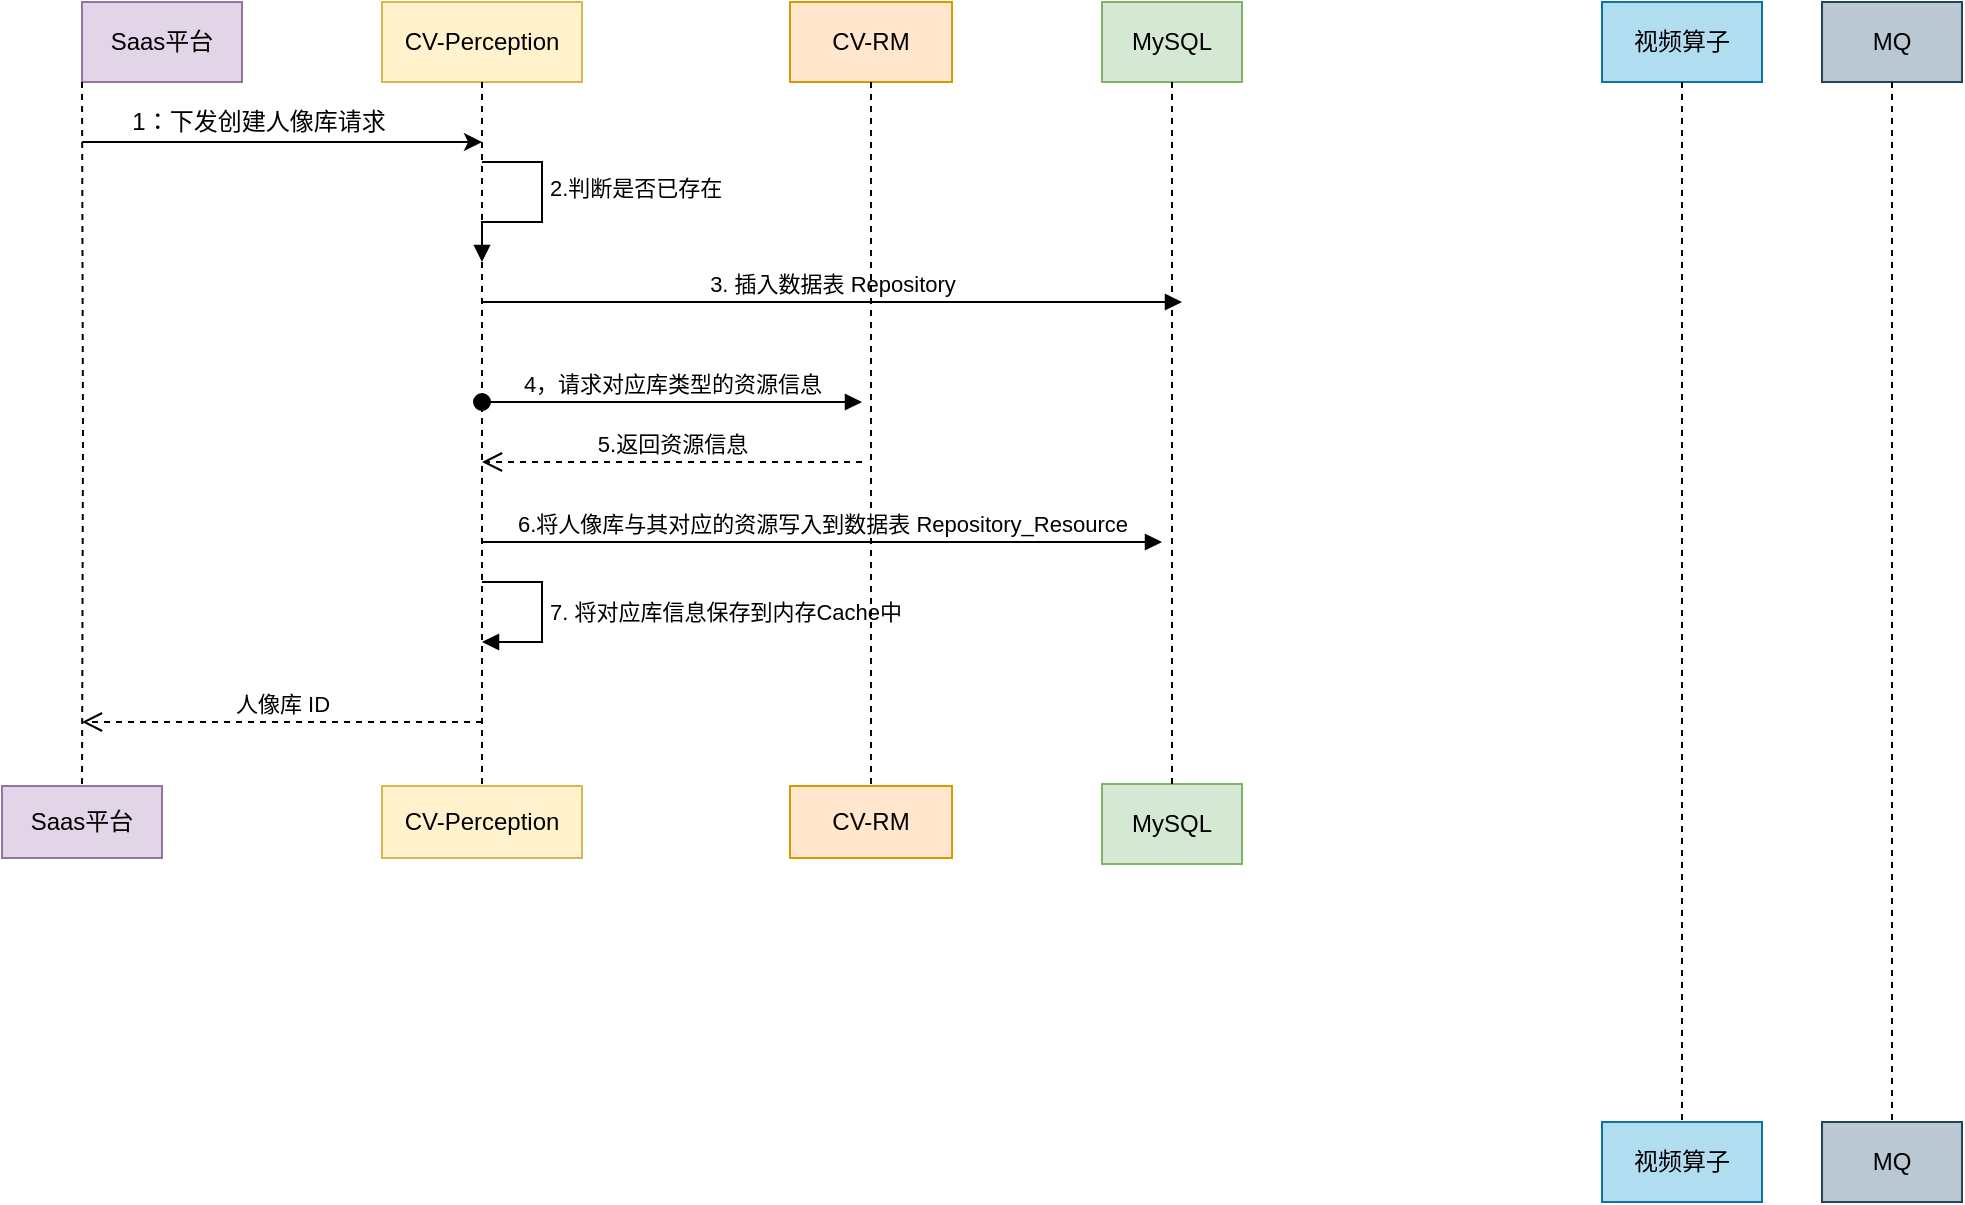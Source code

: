 <mxfile version="24.7.6">
  <diagram name="第 1 页" id="7Om6o-WO4HEuYXvUx-Oh">
    <mxGraphModel dx="795" dy="795" grid="1" gridSize="10" guides="1" tooltips="1" connect="1" arrows="1" fold="1" page="1" pageScale="1" pageWidth="827" pageHeight="1169" math="0" shadow="0">
      <root>
        <mxCell id="0" />
        <mxCell id="1" parent="0" />
        <mxCell id="aWvWVetxjmr20OH63ybd-25" value="" style="group" vertex="1" connectable="0" parent="1">
          <mxGeometry x="60" y="70" width="210" height="550" as="geometry" />
        </mxCell>
        <mxCell id="aWvWVetxjmr20OH63ybd-26" value="Saas平台" style="rounded=0;whiteSpace=wrap;html=1;fillColor=#e1d5e7;strokeColor=#9673a6;" vertex="1" parent="aWvWVetxjmr20OH63ybd-25">
          <mxGeometry width="80" height="40" as="geometry" />
        </mxCell>
        <mxCell id="aWvWVetxjmr20OH63ybd-27" value="" style="endArrow=classic;html=1;rounded=0;" edge="1" parent="aWvWVetxjmr20OH63ybd-25">
          <mxGeometry width="50" height="50" relative="1" as="geometry">
            <mxPoint y="70" as="sourcePoint" />
            <mxPoint x="200" y="70" as="targetPoint" />
            <Array as="points" />
          </mxGeometry>
        </mxCell>
        <mxCell id="aWvWVetxjmr20OH63ybd-28" value="&lt;font style=&quot;font-size: 12px;&quot;&gt;1：下发创建人像库请求&lt;/font&gt;" style="edgeLabel;html=1;align=center;verticalAlign=middle;resizable=0;points=[];" vertex="1" connectable="0" parent="aWvWVetxjmr20OH63ybd-27">
          <mxGeometry x="-0.12" y="-4" relative="1" as="geometry">
            <mxPoint y="-14" as="offset" />
          </mxGeometry>
        </mxCell>
        <mxCell id="aWvWVetxjmr20OH63ybd-71" value="人像库 ID" style="html=1;verticalAlign=bottom;endArrow=open;dashed=1;endSize=8;curved=0;rounded=0;" edge="1" parent="aWvWVetxjmr20OH63ybd-25">
          <mxGeometry relative="1" as="geometry">
            <mxPoint x="200" y="360" as="sourcePoint" />
            <mxPoint y="360" as="targetPoint" />
          </mxGeometry>
        </mxCell>
        <mxCell id="aWvWVetxjmr20OH63ybd-29" value="" style="group" vertex="1" connectable="0" parent="1">
          <mxGeometry x="414" y="70" width="81" height="550" as="geometry" />
        </mxCell>
        <mxCell id="aWvWVetxjmr20OH63ybd-30" value="CV-RM" style="rounded=0;whiteSpace=wrap;html=1;fillColor=#ffe6cc;strokeColor=#d79b00;" vertex="1" parent="aWvWVetxjmr20OH63ybd-29">
          <mxGeometry width="81" height="40" as="geometry" />
        </mxCell>
        <mxCell id="aWvWVetxjmr20OH63ybd-33" value="" style="group" vertex="1" connectable="0" parent="1">
          <mxGeometry x="570" y="70" width="70" height="550" as="geometry" />
        </mxCell>
        <mxCell id="aWvWVetxjmr20OH63ybd-34" value="MySQL" style="rounded=0;whiteSpace=wrap;html=1;fillColor=#d5e8d4;strokeColor=#82b366;" vertex="1" parent="aWvWVetxjmr20OH63ybd-33">
          <mxGeometry width="70" height="40" as="geometry" />
        </mxCell>
        <mxCell id="aWvWVetxjmr20OH63ybd-35" value="" style="group" vertex="1" connectable="0" parent="1">
          <mxGeometry x="930" y="70" width="70" height="550" as="geometry" />
        </mxCell>
        <mxCell id="aWvWVetxjmr20OH63ybd-36" value="MQ" style="rounded=0;whiteSpace=wrap;html=1;fillColor=#bac8d3;strokeColor=#23445d;" vertex="1" parent="aWvWVetxjmr20OH63ybd-35">
          <mxGeometry width="70" height="40" as="geometry" />
        </mxCell>
        <mxCell id="aWvWVetxjmr20OH63ybd-37" value="" style="group" vertex="1" connectable="0" parent="1">
          <mxGeometry x="820" y="70" width="80" height="550" as="geometry" />
        </mxCell>
        <mxCell id="aWvWVetxjmr20OH63ybd-38" value="视频算子" style="rounded=0;whiteSpace=wrap;html=1;fillColor=#b1ddf0;strokeColor=#10739e;" vertex="1" parent="aWvWVetxjmr20OH63ybd-37">
          <mxGeometry width="80" height="40" as="geometry" />
        </mxCell>
        <mxCell id="aWvWVetxjmr20OH63ybd-39" value="" style="group" vertex="1" connectable="0" parent="1">
          <mxGeometry x="210" y="70" width="100" height="550" as="geometry" />
        </mxCell>
        <mxCell id="aWvWVetxjmr20OH63ybd-40" value="CV-Perception" style="rounded=0;whiteSpace=wrap;html=1;fillColor=#fff2cc;strokeColor=#d6b656;" vertex="1" parent="aWvWVetxjmr20OH63ybd-39">
          <mxGeometry width="100" height="40" as="geometry" />
        </mxCell>
        <mxCell id="aWvWVetxjmr20OH63ybd-41" value="2.判断是否已存在" style="html=1;align=left;spacingLeft=2;endArrow=block;rounded=0;edgeStyle=orthogonalEdgeStyle;curved=0;rounded=0;" edge="1" parent="aWvWVetxjmr20OH63ybd-39">
          <mxGeometry x="-0.231" relative="1" as="geometry">
            <mxPoint x="50" y="80" as="sourcePoint" />
            <Array as="points">
              <mxPoint x="80" y="80" />
              <mxPoint x="80" y="110" />
              <mxPoint x="50" y="110" />
            </Array>
            <mxPoint x="50" y="130" as="targetPoint" />
            <mxPoint as="offset" />
          </mxGeometry>
        </mxCell>
        <mxCell id="aWvWVetxjmr20OH63ybd-66" value="3. 插入数据表 Repository" style="html=1;verticalAlign=bottom;endArrow=block;curved=0;rounded=0;" edge="1" parent="aWvWVetxjmr20OH63ybd-39">
          <mxGeometry width="80" relative="1" as="geometry">
            <mxPoint x="50" y="150" as="sourcePoint" />
            <mxPoint x="400" y="150" as="targetPoint" />
          </mxGeometry>
        </mxCell>
        <mxCell id="aWvWVetxjmr20OH63ybd-67" value="7. 将对应库信息保存到内存Cache中" style="html=1;align=left;spacingLeft=2;endArrow=block;rounded=0;edgeStyle=orthogonalEdgeStyle;curved=0;rounded=0;" edge="1" parent="aWvWVetxjmr20OH63ybd-39">
          <mxGeometry relative="1" as="geometry">
            <mxPoint x="50" y="290" as="sourcePoint" />
            <Array as="points">
              <mxPoint x="80" y="320" />
            </Array>
            <mxPoint x="50" y="320" as="targetPoint" />
          </mxGeometry>
        </mxCell>
        <mxCell id="aWvWVetxjmr20OH63ybd-50" value="CV-Perception" style="rounded=0;whiteSpace=wrap;html=1;fillColor=#fff2cc;strokeColor=#d6b656;" vertex="1" parent="1">
          <mxGeometry x="210" y="462" width="100" height="36" as="geometry" />
        </mxCell>
        <mxCell id="aWvWVetxjmr20OH63ybd-51" style="edgeStyle=orthogonalEdgeStyle;rounded=0;orthogonalLoop=1;jettySize=auto;html=1;exitX=0.5;exitY=1;exitDx=0;exitDy=0;entryX=0.5;entryY=0;entryDx=0;entryDy=0;endArrow=none;endFill=0;dashed=1;" edge="1" parent="1" source="aWvWVetxjmr20OH63ybd-40" target="aWvWVetxjmr20OH63ybd-50">
          <mxGeometry relative="1" as="geometry" />
        </mxCell>
        <mxCell id="aWvWVetxjmr20OH63ybd-52" value="Saas平台" style="rounded=0;whiteSpace=wrap;html=1;fillColor=#e1d5e7;strokeColor=#9673a6;" vertex="1" parent="1">
          <mxGeometry x="20" y="462" width="80" height="36" as="geometry" />
        </mxCell>
        <mxCell id="aWvWVetxjmr20OH63ybd-53" style="edgeStyle=orthogonalEdgeStyle;rounded=0;orthogonalLoop=1;jettySize=auto;html=1;entryX=0.5;entryY=0;entryDx=0;entryDy=0;endArrow=none;endFill=0;dashed=1;" edge="1" parent="1" target="aWvWVetxjmr20OH63ybd-52">
          <mxGeometry relative="1" as="geometry">
            <mxPoint x="60" y="110" as="sourcePoint" />
          </mxGeometry>
        </mxCell>
        <mxCell id="aWvWVetxjmr20OH63ybd-54" value="CV-RM" style="rounded=0;whiteSpace=wrap;html=1;fillColor=#ffe6cc;strokeColor=#d79b00;" vertex="1" parent="1">
          <mxGeometry x="414" y="462" width="81" height="36" as="geometry" />
        </mxCell>
        <mxCell id="aWvWVetxjmr20OH63ybd-55" style="edgeStyle=orthogonalEdgeStyle;rounded=0;orthogonalLoop=1;jettySize=auto;html=1;exitX=0.5;exitY=1;exitDx=0;exitDy=0;entryX=0.5;entryY=0;entryDx=0;entryDy=0;endArrow=none;endFill=0;dashed=1;" edge="1" parent="1" source="aWvWVetxjmr20OH63ybd-30" target="aWvWVetxjmr20OH63ybd-54">
          <mxGeometry relative="1" as="geometry" />
        </mxCell>
        <mxCell id="aWvWVetxjmr20OH63ybd-58" value="MySQL" style="rounded=0;whiteSpace=wrap;html=1;fillColor=#d5e8d4;strokeColor=#82b366;" vertex="1" parent="1">
          <mxGeometry x="570" y="461" width="70" height="40" as="geometry" />
        </mxCell>
        <mxCell id="aWvWVetxjmr20OH63ybd-59" style="edgeStyle=orthogonalEdgeStyle;rounded=0;orthogonalLoop=1;jettySize=auto;html=1;exitX=0.5;exitY=1;exitDx=0;exitDy=0;entryX=0.5;entryY=0;entryDx=0;entryDy=0;endArrow=none;endFill=0;dashed=1;" edge="1" parent="1" source="aWvWVetxjmr20OH63ybd-34" target="aWvWVetxjmr20OH63ybd-58">
          <mxGeometry relative="1" as="geometry" />
        </mxCell>
        <mxCell id="aWvWVetxjmr20OH63ybd-60" value="视频算子" style="rounded=0;whiteSpace=wrap;html=1;fillColor=#b1ddf0;strokeColor=#10739e;" vertex="1" parent="1">
          <mxGeometry x="820" y="630" width="80" height="40" as="geometry" />
        </mxCell>
        <mxCell id="aWvWVetxjmr20OH63ybd-61" style="edgeStyle=orthogonalEdgeStyle;rounded=0;orthogonalLoop=1;jettySize=auto;html=1;exitX=0.5;exitY=1;exitDx=0;exitDy=0;entryX=0.5;entryY=0;entryDx=0;entryDy=0;endArrow=none;endFill=0;dashed=1;" edge="1" parent="1" source="aWvWVetxjmr20OH63ybd-38" target="aWvWVetxjmr20OH63ybd-60">
          <mxGeometry relative="1" as="geometry" />
        </mxCell>
        <mxCell id="aWvWVetxjmr20OH63ybd-62" value="MQ" style="rounded=0;whiteSpace=wrap;html=1;fillColor=#bac8d3;strokeColor=#23445d;" vertex="1" parent="1">
          <mxGeometry x="930" y="630" width="70" height="40" as="geometry" />
        </mxCell>
        <mxCell id="aWvWVetxjmr20OH63ybd-63" style="edgeStyle=orthogonalEdgeStyle;rounded=0;orthogonalLoop=1;jettySize=auto;html=1;exitX=0.5;exitY=1;exitDx=0;exitDy=0;entryX=0.5;entryY=0;entryDx=0;entryDy=0;endArrow=none;endFill=0;dashed=1;" edge="1" parent="1" source="aWvWVetxjmr20OH63ybd-36" target="aWvWVetxjmr20OH63ybd-62">
          <mxGeometry relative="1" as="geometry" />
        </mxCell>
        <mxCell id="aWvWVetxjmr20OH63ybd-43" value="4，请求对应库类型的资源信息" style="html=1;verticalAlign=bottom;startArrow=oval;startFill=1;endArrow=block;startSize=8;curved=0;rounded=0;" edge="1" parent="1">
          <mxGeometry width="60" relative="1" as="geometry">
            <mxPoint x="260" y="270" as="sourcePoint" />
            <mxPoint x="450" y="270" as="targetPoint" />
          </mxGeometry>
        </mxCell>
        <mxCell id="aWvWVetxjmr20OH63ybd-44" value="5.返回资源信息" style="html=1;verticalAlign=bottom;endArrow=open;dashed=1;endSize=8;curved=0;rounded=0;" edge="1" parent="1">
          <mxGeometry relative="1" as="geometry">
            <mxPoint x="450" y="300" as="sourcePoint" />
            <mxPoint x="260" y="300" as="targetPoint" />
            <mxPoint as="offset" />
          </mxGeometry>
        </mxCell>
        <mxCell id="aWvWVetxjmr20OH63ybd-45" value="6.将人像库与其对应的资源写入到数据表 Repository_Resource" style="html=1;verticalAlign=bottom;endArrow=block;curved=0;rounded=0;" edge="1" parent="1">
          <mxGeometry width="80" relative="1" as="geometry">
            <mxPoint x="260" y="340" as="sourcePoint" />
            <mxPoint x="600" y="340" as="targetPoint" />
          </mxGeometry>
        </mxCell>
      </root>
    </mxGraphModel>
  </diagram>
</mxfile>
